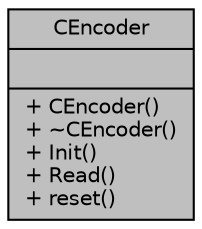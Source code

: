 digraph "CEncoder"
{
 // INTERACTIVE_SVG=YES
 // LATEX_PDF_SIZE
  bgcolor="transparent";
  edge [fontname="Helvetica",fontsize="10",labelfontname="Helvetica",labelfontsize="10"];
  node [fontname="Helvetica",fontsize="10",shape=record];
  Node1 [label="{CEncoder\n||+ CEncoder()\l+ ~CEncoder()\l+ Init()\l+ Read()\l+ reset()\l}",height=0.2,width=0.4,color="black", fillcolor="grey75", style="filled", fontcolor="black",tooltip=" "];
}
